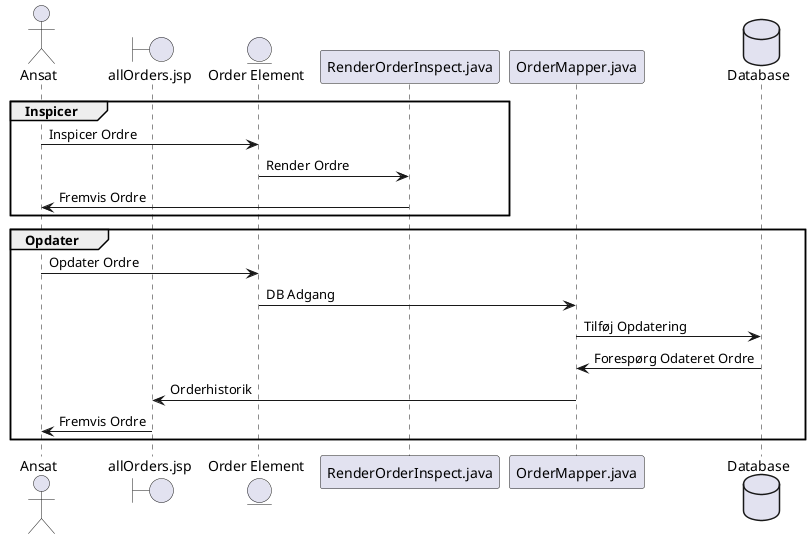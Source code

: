 @startuml

actor Ansat
boundary "allOrders.jsp" as Orders
entity "Order Element" as OE
participant "RenderOrderInspect.java" as RO
participant "OrderMapper.java" as OM
database "Database" as DB

group Inspicer
Ansat -> OE : Inspicer Ordre 
OE -> RO : Render Ordre
RO -> Ansat : Fremvis Ordre
end

group Opdater
Ansat -> OE : Opdater Ordre
OE -> OM : DB Adgang
OM -> DB : Tilføj Opdatering
DB -> OM : Forespørg Odateret Ordre
OM -> Orders : Orderhistorik
Orders -> Ansat : Fremvis Ordre
end

@enduml
